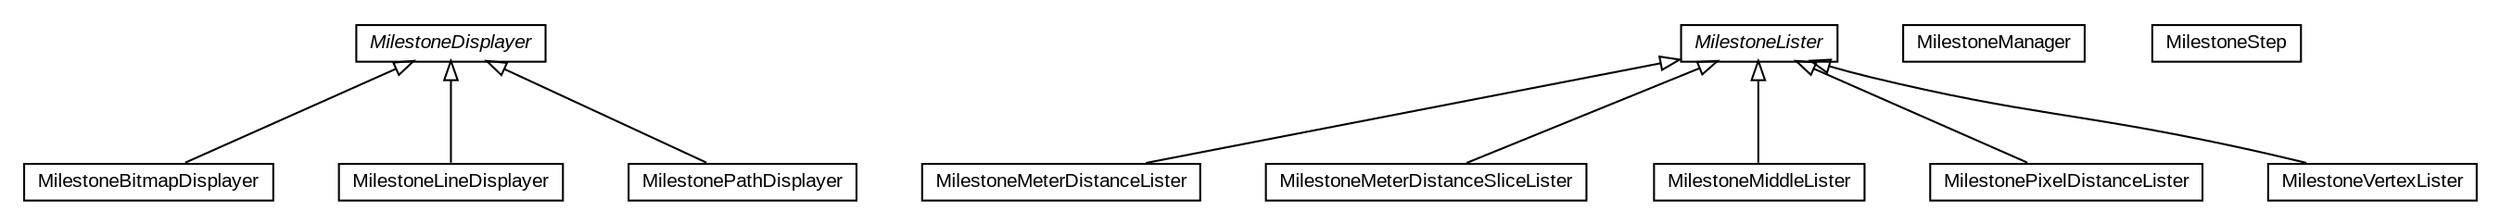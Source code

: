 #!/usr/local/bin/dot
#
# Class diagram 
# Generated by UMLGraph version R5_6-24-gf6e263 (http://www.umlgraph.org/)
#

digraph G {
	edge [fontname="arial",fontsize=10,labelfontname="arial",labelfontsize=10];
	node [fontname="arial",fontsize=10,shape=plaintext];
	nodesep=0.25;
	ranksep=0.5;
	// org.osmdroid.views.overlay.milestones.MilestoneBitmapDisplayer
	c31446 [label=<<table title="org.osmdroid.views.overlay.milestones.MilestoneBitmapDisplayer" border="0" cellborder="1" cellspacing="0" cellpadding="2" port="p" href="./MilestoneBitmapDisplayer.html">
		<tr><td><table border="0" cellspacing="0" cellpadding="1">
<tr><td align="center" balign="center"> MilestoneBitmapDisplayer </td></tr>
		</table></td></tr>
		</table>>, URL="./MilestoneBitmapDisplayer.html", fontname="arial", fontcolor="black", fontsize=10.0];
	// org.osmdroid.views.overlay.milestones.MilestoneDisplayer
	c31447 [label=<<table title="org.osmdroid.views.overlay.milestones.MilestoneDisplayer" border="0" cellborder="1" cellspacing="0" cellpadding="2" port="p" href="./MilestoneDisplayer.html">
		<tr><td><table border="0" cellspacing="0" cellpadding="1">
<tr><td align="center" balign="center"><font face="arial italic"> MilestoneDisplayer </font></td></tr>
		</table></td></tr>
		</table>>, URL="./MilestoneDisplayer.html", fontname="arial", fontcolor="black", fontsize=10.0];
	// org.osmdroid.views.overlay.milestones.MilestoneLineDisplayer
	c31448 [label=<<table title="org.osmdroid.views.overlay.milestones.MilestoneLineDisplayer" border="0" cellborder="1" cellspacing="0" cellpadding="2" port="p" href="./MilestoneLineDisplayer.html">
		<tr><td><table border="0" cellspacing="0" cellpadding="1">
<tr><td align="center" balign="center"> MilestoneLineDisplayer </td></tr>
		</table></td></tr>
		</table>>, URL="./MilestoneLineDisplayer.html", fontname="arial", fontcolor="black", fontsize=10.0];
	// org.osmdroid.views.overlay.milestones.MilestoneLister
	c31449 [label=<<table title="org.osmdroid.views.overlay.milestones.MilestoneLister" border="0" cellborder="1" cellspacing="0" cellpadding="2" port="p" href="./MilestoneLister.html">
		<tr><td><table border="0" cellspacing="0" cellpadding="1">
<tr><td align="center" balign="center"><font face="arial italic"> MilestoneLister </font></td></tr>
		</table></td></tr>
		</table>>, URL="./MilestoneLister.html", fontname="arial", fontcolor="black", fontsize=10.0];
	// org.osmdroid.views.overlay.milestones.MilestoneManager
	c31450 [label=<<table title="org.osmdroid.views.overlay.milestones.MilestoneManager" border="0" cellborder="1" cellspacing="0" cellpadding="2" port="p" href="./MilestoneManager.html">
		<tr><td><table border="0" cellspacing="0" cellpadding="1">
<tr><td align="center" balign="center"> MilestoneManager </td></tr>
		</table></td></tr>
		</table>>, URL="./MilestoneManager.html", fontname="arial", fontcolor="black", fontsize=10.0];
	// org.osmdroid.views.overlay.milestones.MilestoneMeterDistanceLister
	c31451 [label=<<table title="org.osmdroid.views.overlay.milestones.MilestoneMeterDistanceLister" border="0" cellborder="1" cellspacing="0" cellpadding="2" port="p" href="./MilestoneMeterDistanceLister.html">
		<tr><td><table border="0" cellspacing="0" cellpadding="1">
<tr><td align="center" balign="center"> MilestoneMeterDistanceLister </td></tr>
		</table></td></tr>
		</table>>, URL="./MilestoneMeterDistanceLister.html", fontname="arial", fontcolor="black", fontsize=10.0];
	// org.osmdroid.views.overlay.milestones.MilestoneMeterDistanceSliceLister
	c31452 [label=<<table title="org.osmdroid.views.overlay.milestones.MilestoneMeterDistanceSliceLister" border="0" cellborder="1" cellspacing="0" cellpadding="2" port="p" href="./MilestoneMeterDistanceSliceLister.html">
		<tr><td><table border="0" cellspacing="0" cellpadding="1">
<tr><td align="center" balign="center"> MilestoneMeterDistanceSliceLister </td></tr>
		</table></td></tr>
		</table>>, URL="./MilestoneMeterDistanceSliceLister.html", fontname="arial", fontcolor="black", fontsize=10.0];
	// org.osmdroid.views.overlay.milestones.MilestoneMiddleLister
	c31453 [label=<<table title="org.osmdroid.views.overlay.milestones.MilestoneMiddleLister" border="0" cellborder="1" cellspacing="0" cellpadding="2" port="p" href="./MilestoneMiddleLister.html">
		<tr><td><table border="0" cellspacing="0" cellpadding="1">
<tr><td align="center" balign="center"> MilestoneMiddleLister </td></tr>
		</table></td></tr>
		</table>>, URL="./MilestoneMiddleLister.html", fontname="arial", fontcolor="black", fontsize=10.0];
	// org.osmdroid.views.overlay.milestones.MilestonePathDisplayer
	c31454 [label=<<table title="org.osmdroid.views.overlay.milestones.MilestonePathDisplayer" border="0" cellborder="1" cellspacing="0" cellpadding="2" port="p" href="./MilestonePathDisplayer.html">
		<tr><td><table border="0" cellspacing="0" cellpadding="1">
<tr><td align="center" balign="center"> MilestonePathDisplayer </td></tr>
		</table></td></tr>
		</table>>, URL="./MilestonePathDisplayer.html", fontname="arial", fontcolor="black", fontsize=10.0];
	// org.osmdroid.views.overlay.milestones.MilestonePixelDistanceLister
	c31455 [label=<<table title="org.osmdroid.views.overlay.milestones.MilestonePixelDistanceLister" border="0" cellborder="1" cellspacing="0" cellpadding="2" port="p" href="./MilestonePixelDistanceLister.html">
		<tr><td><table border="0" cellspacing="0" cellpadding="1">
<tr><td align="center" balign="center"> MilestonePixelDistanceLister </td></tr>
		</table></td></tr>
		</table>>, URL="./MilestonePixelDistanceLister.html", fontname="arial", fontcolor="black", fontsize=10.0];
	// org.osmdroid.views.overlay.milestones.MilestoneStep
	c31456 [label=<<table title="org.osmdroid.views.overlay.milestones.MilestoneStep" border="0" cellborder="1" cellspacing="0" cellpadding="2" port="p" href="./MilestoneStep.html">
		<tr><td><table border="0" cellspacing="0" cellpadding="1">
<tr><td align="center" balign="center"> MilestoneStep </td></tr>
		</table></td></tr>
		</table>>, URL="./MilestoneStep.html", fontname="arial", fontcolor="black", fontsize=10.0];
	// org.osmdroid.views.overlay.milestones.MilestoneVertexLister
	c31457 [label=<<table title="org.osmdroid.views.overlay.milestones.MilestoneVertexLister" border="0" cellborder="1" cellspacing="0" cellpadding="2" port="p" href="./MilestoneVertexLister.html">
		<tr><td><table border="0" cellspacing="0" cellpadding="1">
<tr><td align="center" balign="center"> MilestoneVertexLister </td></tr>
		</table></td></tr>
		</table>>, URL="./MilestoneVertexLister.html", fontname="arial", fontcolor="black", fontsize=10.0];
	//org.osmdroid.views.overlay.milestones.MilestoneBitmapDisplayer extends org.osmdroid.views.overlay.milestones.MilestoneDisplayer
	c31447:p -> c31446:p [dir=back,arrowtail=empty];
	//org.osmdroid.views.overlay.milestones.MilestoneLineDisplayer extends org.osmdroid.views.overlay.milestones.MilestoneDisplayer
	c31447:p -> c31448:p [dir=back,arrowtail=empty];
	//org.osmdroid.views.overlay.milestones.MilestoneMeterDistanceLister extends org.osmdroid.views.overlay.milestones.MilestoneLister
	c31449:p -> c31451:p [dir=back,arrowtail=empty];
	//org.osmdroid.views.overlay.milestones.MilestoneMeterDistanceSliceLister extends org.osmdroid.views.overlay.milestones.MilestoneLister
	c31449:p -> c31452:p [dir=back,arrowtail=empty];
	//org.osmdroid.views.overlay.milestones.MilestoneMiddleLister extends org.osmdroid.views.overlay.milestones.MilestoneLister
	c31449:p -> c31453:p [dir=back,arrowtail=empty];
	//org.osmdroid.views.overlay.milestones.MilestonePathDisplayer extends org.osmdroid.views.overlay.milestones.MilestoneDisplayer
	c31447:p -> c31454:p [dir=back,arrowtail=empty];
	//org.osmdroid.views.overlay.milestones.MilestonePixelDistanceLister extends org.osmdroid.views.overlay.milestones.MilestoneLister
	c31449:p -> c31455:p [dir=back,arrowtail=empty];
	//org.osmdroid.views.overlay.milestones.MilestoneVertexLister extends org.osmdroid.views.overlay.milestones.MilestoneLister
	c31449:p -> c31457:p [dir=back,arrowtail=empty];
}

